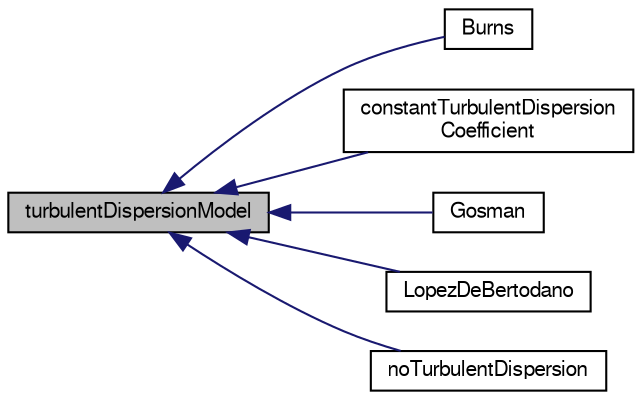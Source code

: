 digraph "turbulentDispersionModel"
{
  bgcolor="transparent";
  edge [fontname="FreeSans",fontsize="10",labelfontname="FreeSans",labelfontsize="10"];
  node [fontname="FreeSans",fontsize="10",shape=record];
  rankdir="LR";
  Node1 [label="turbulentDispersionModel",height=0.2,width=0.4,color="black", fillcolor="grey75", style="filled" fontcolor="black"];
  Node1 -> Node2 [dir="back",color="midnightblue",fontsize="10",style="solid",fontname="FreeSans"];
  Node2 [label="Burns",height=0.2,width=0.4,color="black",URL="$a00158.html",tooltip="Turbulent dispersion model of Burns et al. "];
  Node1 -> Node3 [dir="back",color="midnightblue",fontsize="10",style="solid",fontname="FreeSans"];
  Node3 [label="constantTurbulentDispersion\lCoefficient",height=0.2,width=0.4,color="black",URL="$a00371.html",tooltip="Constant coefficient turbulent dispersion model. "];
  Node1 -> Node4 [dir="back",color="midnightblue",fontsize="10",style="solid",fontname="FreeSans"];
  Node4 [label="Gosman",height=0.2,width=0.4,color="black",URL="$a00912.html",tooltip="Turbulent dispersion model of Gosman et al. "];
  Node1 -> Node5 [dir="back",color="midnightblue",fontsize="10",style="solid",fontname="FreeSans"];
  Node5 [label="LopezDeBertodano",height=0.2,width=0.4,color="black",URL="$a01342.html",tooltip="Lopez de Bertodano (1992) turbulent dispersion model. "];
  Node1 -> Node6 [dir="back",color="midnightblue",fontsize="10",style="solid",fontname="FreeSans"];
  Node6 [label="noTurbulentDispersion",height=0.2,width=0.4,color="black",URL="$a01611.html"];
}
